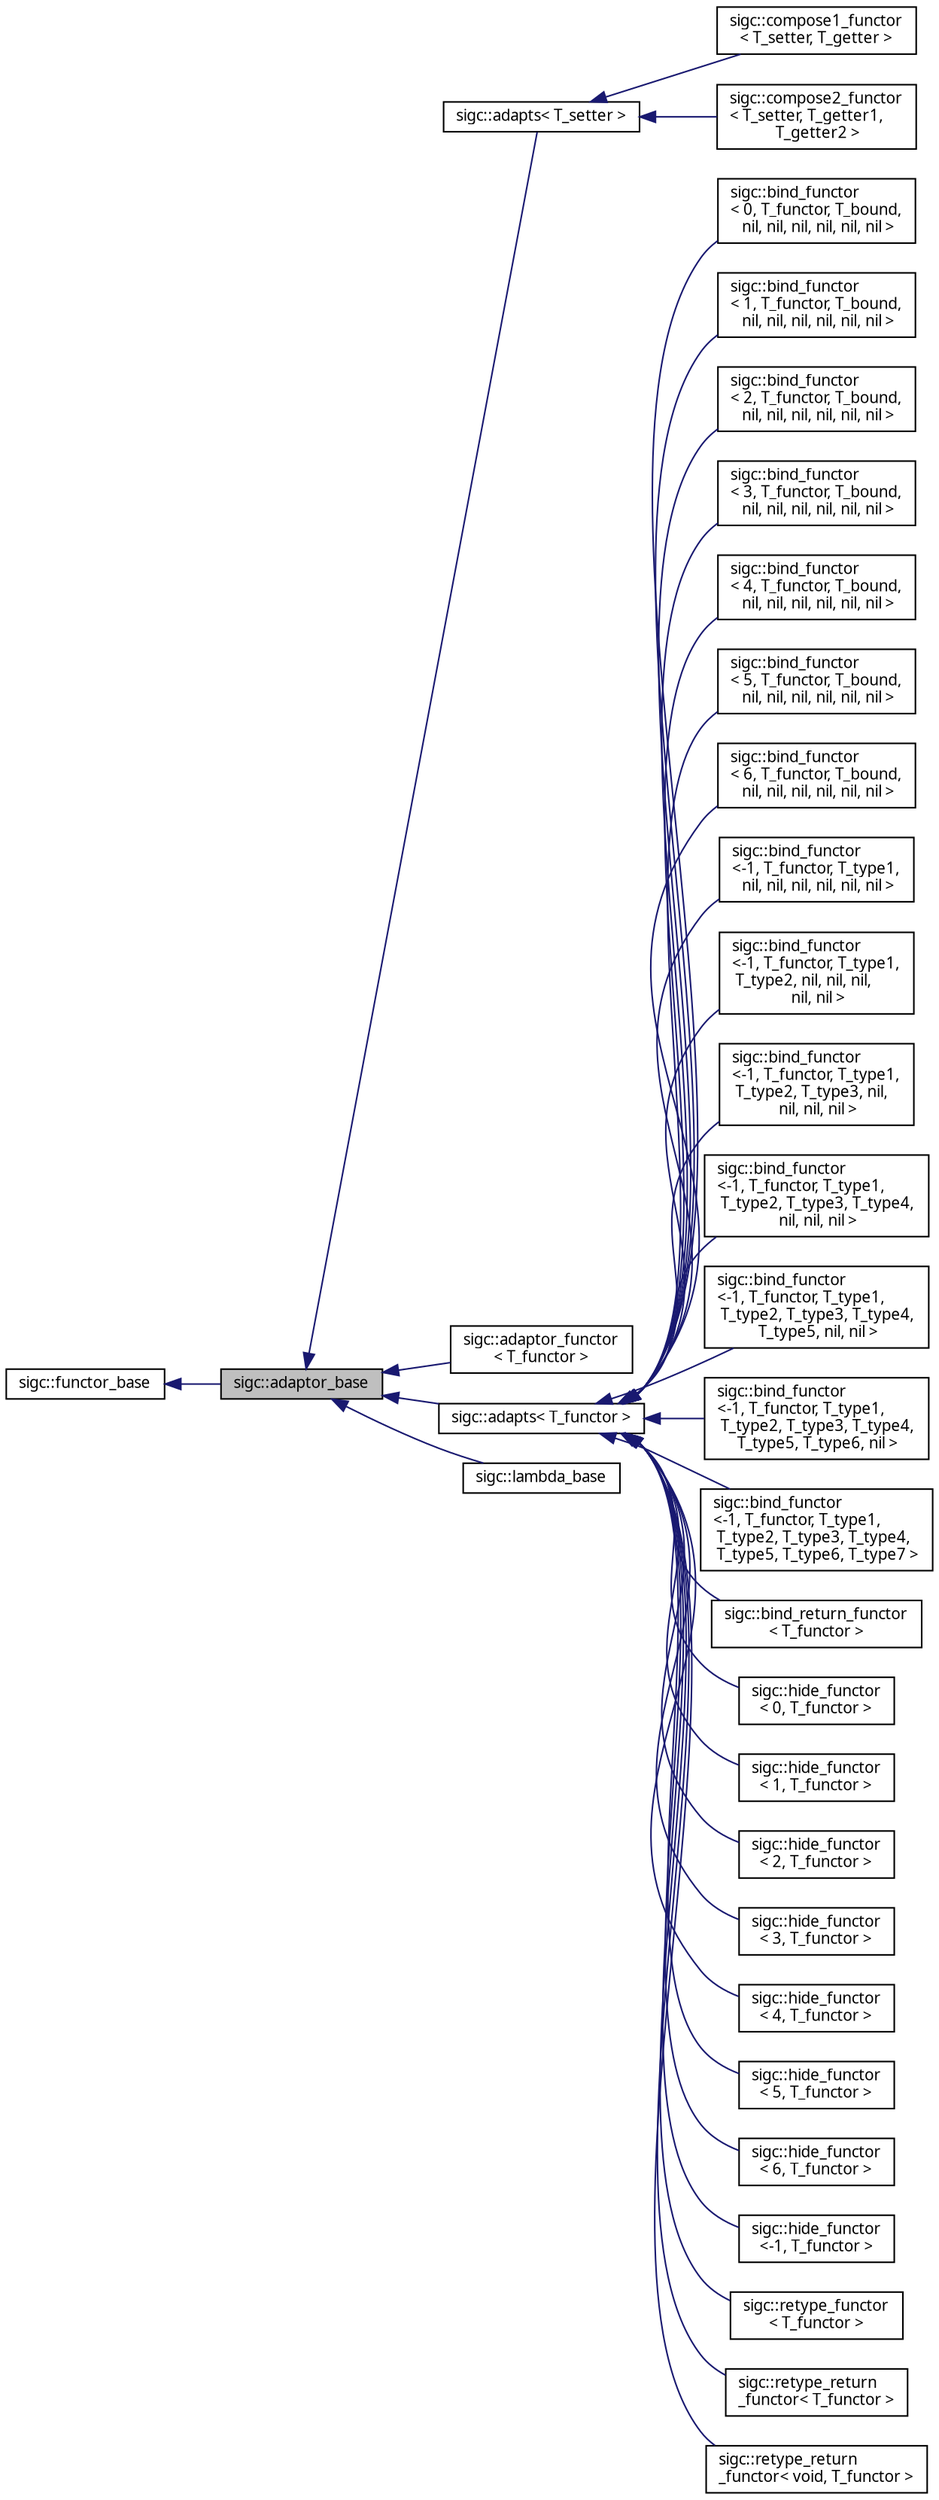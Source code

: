 digraph "sigc::adaptor_base"
{
  edge [fontname="Sans",fontsize="10",labelfontname="Sans",labelfontsize="10"];
  node [fontname="Sans",fontsize="10",shape=record];
  rankdir="LR";
  Node1 [label="sigc::adaptor_base",height=0.2,width=0.4,color="black", fillcolor="grey75", style="filled" fontcolor="black"];
  Node2 -> Node1 [dir="back",color="midnightblue",fontsize="10",style="solid",fontname="Sans"];
  Node2 [label="sigc::functor_base",height=0.2,width=0.4,color="black", fillcolor="white", style="filled",URL="$structsigc_1_1functor__base.html",tooltip="A hint to the compiler."];
  Node1 -> Node3 [dir="back",color="midnightblue",fontsize="10",style="solid",fontname="Sans"];
  Node3 [label="sigc::adapts\< T_setter \>",height=0.2,width=0.4,color="black", fillcolor="white", style="filled",URL="$structsigc_1_1adapts.html"];
  Node3 -> Node4 [dir="back",color="midnightblue",fontsize="10",style="solid",fontname="Sans"];
  Node4 [label="sigc::compose1_functor\l\< T_setter, T_getter \>",height=0.2,width=0.4,color="black", fillcolor="white", style="filled",URL="$structsigc_1_1compose1__functor.html",tooltip="Adaptor that combines two functors."];
  Node3 -> Node5 [dir="back",color="midnightblue",fontsize="10",style="solid",fontname="Sans"];
  Node5 [label="sigc::compose2_functor\l\< T_setter, T_getter1,\l T_getter2 \>",height=0.2,width=0.4,color="black", fillcolor="white", style="filled",URL="$structsigc_1_1compose2__functor.html",tooltip="Adaptor that combines three functors."];
  Node1 -> Node6 [dir="back",color="midnightblue",fontsize="10",style="solid",fontname="Sans"];
  Node6 [label="sigc::adaptor_functor\l\< T_functor \>",height=0.2,width=0.4,color="black", fillcolor="white", style="filled",URL="$structsigc_1_1adaptor__functor.html",tooltip="Converts an arbitrary functor into an adaptor type."];
  Node1 -> Node7 [dir="back",color="midnightblue",fontsize="10",style="solid",fontname="Sans"];
  Node7 [label="sigc::adapts\< T_functor \>",height=0.2,width=0.4,color="black", fillcolor="white", style="filled",URL="$structsigc_1_1adapts.html",tooltip="Base type for adaptors."];
  Node7 -> Node8 [dir="back",color="midnightblue",fontsize="10",style="solid",fontname="Sans"];
  Node8 [label="sigc::bind_functor\l\< 0, T_functor, T_bound,\l nil, nil, nil, nil, nil, nil \>",height=0.2,width=0.4,color="black", fillcolor="white", style="filled",URL="$structsigc_1_1bind__functor_3_010_00_01T__functor_00_01T__bound_00_01nil_00_01nil_00_01nil_00_01nil_00_01nil_00_01nil_01_4.html",tooltip="Adaptor that binds an argument to the wrapped functor."];
  Node7 -> Node9 [dir="back",color="midnightblue",fontsize="10",style="solid",fontname="Sans"];
  Node9 [label="sigc::bind_functor\l\< 1, T_functor, T_bound,\l nil, nil, nil, nil, nil, nil \>",height=0.2,width=0.4,color="black", fillcolor="white", style="filled",URL="$structsigc_1_1bind__functor_3_011_00_01T__functor_00_01T__bound_00_01nil_00_01nil_00_01nil_00_01nil_00_01nil_00_01nil_01_4.html",tooltip="Adaptor that binds an argument to the wrapped functor."];
  Node7 -> Node10 [dir="back",color="midnightblue",fontsize="10",style="solid",fontname="Sans"];
  Node10 [label="sigc::bind_functor\l\< 2, T_functor, T_bound,\l nil, nil, nil, nil, nil, nil \>",height=0.2,width=0.4,color="black", fillcolor="white", style="filled",URL="$structsigc_1_1bind__functor_3_012_00_01T__functor_00_01T__bound_00_01nil_00_01nil_00_01nil_00_01nil_00_01nil_00_01nil_01_4.html",tooltip="Adaptor that binds an argument to the wrapped functor."];
  Node7 -> Node11 [dir="back",color="midnightblue",fontsize="10",style="solid",fontname="Sans"];
  Node11 [label="sigc::bind_functor\l\< 3, T_functor, T_bound,\l nil, nil, nil, nil, nil, nil \>",height=0.2,width=0.4,color="black", fillcolor="white", style="filled",URL="$structsigc_1_1bind__functor_3_013_00_01T__functor_00_01T__bound_00_01nil_00_01nil_00_01nil_00_01nil_00_01nil_00_01nil_01_4.html",tooltip="Adaptor that binds an argument to the wrapped functor."];
  Node7 -> Node12 [dir="back",color="midnightblue",fontsize="10",style="solid",fontname="Sans"];
  Node12 [label="sigc::bind_functor\l\< 4, T_functor, T_bound,\l nil, nil, nil, nil, nil, nil \>",height=0.2,width=0.4,color="black", fillcolor="white", style="filled",URL="$structsigc_1_1bind__functor_3_014_00_01T__functor_00_01T__bound_00_01nil_00_01nil_00_01nil_00_01nil_00_01nil_00_01nil_01_4.html",tooltip="Adaptor that binds an argument to the wrapped functor."];
  Node7 -> Node13 [dir="back",color="midnightblue",fontsize="10",style="solid",fontname="Sans"];
  Node13 [label="sigc::bind_functor\l\< 5, T_functor, T_bound,\l nil, nil, nil, nil, nil, nil \>",height=0.2,width=0.4,color="black", fillcolor="white", style="filled",URL="$structsigc_1_1bind__functor_3_015_00_01T__functor_00_01T__bound_00_01nil_00_01nil_00_01nil_00_01nil_00_01nil_00_01nil_01_4.html",tooltip="Adaptor that binds an argument to the wrapped functor."];
  Node7 -> Node14 [dir="back",color="midnightblue",fontsize="10",style="solid",fontname="Sans"];
  Node14 [label="sigc::bind_functor\l\< 6, T_functor, T_bound,\l nil, nil, nil, nil, nil, nil \>",height=0.2,width=0.4,color="black", fillcolor="white", style="filled",URL="$structsigc_1_1bind__functor_3_016_00_01T__functor_00_01T__bound_00_01nil_00_01nil_00_01nil_00_01nil_00_01nil_00_01nil_01_4.html",tooltip="Adaptor that binds an argument to the wrapped functor."];
  Node7 -> Node15 [dir="back",color="midnightblue",fontsize="10",style="solid",fontname="Sans"];
  Node15 [label="sigc::bind_functor\l\<-1, T_functor, T_type1,\l nil, nil, nil, nil, nil, nil \>",height=0.2,width=0.4,color="black", fillcolor="white", style="filled",URL="$structsigc_1_1bind__functor_3-1_00_01T__functor_00_01T__type1_00_01nil_00_01nil_00_01nil_00_01nil_00_01nil_00_01nil_01_4.html",tooltip="Adaptor that binds 1 argument(s) to the wrapped functor."];
  Node7 -> Node16 [dir="back",color="midnightblue",fontsize="10",style="solid",fontname="Sans"];
  Node16 [label="sigc::bind_functor\l\<-1, T_functor, T_type1,\l T_type2, nil, nil, nil,\l nil, nil \>",height=0.2,width=0.4,color="black", fillcolor="white", style="filled",URL="$structsigc_1_1bind__functor_3-1_00_01T__functor_00_01T__type1_00_01T__type2_00_01nil_00_01nil_00_01nil_00_01nil_00_01nil_01_4.html",tooltip="Adaptor that binds 2 argument(s) to the wrapped functor."];
  Node7 -> Node17 [dir="back",color="midnightblue",fontsize="10",style="solid",fontname="Sans"];
  Node17 [label="sigc::bind_functor\l\<-1, T_functor, T_type1,\l T_type2, T_type3, nil,\l nil, nil, nil \>",height=0.2,width=0.4,color="black", fillcolor="white", style="filled",URL="$structsigc_1_1bind__functor_3-1_00_01T__functor_00_01T__type1_00_01T__type2_00_01T__type3_00_01n6d14effad731c8dfead9984e87967108.html",tooltip="Adaptor that binds 3 argument(s) to the wrapped functor."];
  Node7 -> Node18 [dir="back",color="midnightblue",fontsize="10",style="solid",fontname="Sans"];
  Node18 [label="sigc::bind_functor\l\<-1, T_functor, T_type1,\l T_type2, T_type3, T_type4,\l nil, nil, nil \>",height=0.2,width=0.4,color="black", fillcolor="white", style="filled",URL="$structsigc_1_1bind__functor_3-1_00_01T__functor_00_01T__type1_00_01T__type2_00_01T__type3_00_01T8abd615cc403946700f41917bb90042c.html",tooltip="Adaptor that binds 4 argument(s) to the wrapped functor."];
  Node7 -> Node19 [dir="back",color="midnightblue",fontsize="10",style="solid",fontname="Sans"];
  Node19 [label="sigc::bind_functor\l\<-1, T_functor, T_type1,\l T_type2, T_type3, T_type4,\l T_type5, nil, nil \>",height=0.2,width=0.4,color="black", fillcolor="white", style="filled",URL="$structsigc_1_1bind__functor_3-1_00_01T__functor_00_01T__type1_00_01T__type2_00_01T__type3_00_01Tf230465d8da8d21a2da815d7eb05b413.html",tooltip="Adaptor that binds 5 argument(s) to the wrapped functor."];
  Node7 -> Node20 [dir="back",color="midnightblue",fontsize="10",style="solid",fontname="Sans"];
  Node20 [label="sigc::bind_functor\l\<-1, T_functor, T_type1,\l T_type2, T_type3, T_type4,\l T_type5, T_type6, nil \>",height=0.2,width=0.4,color="black", fillcolor="white", style="filled",URL="$structsigc_1_1bind__functor_3-1_00_01T__functor_00_01T__type1_00_01T__type2_00_01T__type3_00_01T5d526f12c92849dac4a70f282eec9dc2.html",tooltip="Adaptor that binds 6 argument(s) to the wrapped functor."];
  Node7 -> Node21 [dir="back",color="midnightblue",fontsize="10",style="solid",fontname="Sans"];
  Node21 [label="sigc::bind_functor\l\<-1, T_functor, T_type1,\l T_type2, T_type3, T_type4,\l T_type5, T_type6, T_type7 \>",height=0.2,width=0.4,color="black", fillcolor="white", style="filled",URL="$structsigc_1_1bind__functor_3-1_00_01T__functor_00_01T__type1_00_01T__type2_00_01T__type3_00_01T1564029be5092b4f54029884f8072971.html",tooltip="Adaptor that binds 7 argument(s) to the wrapped functor."];
  Node7 -> Node22 [dir="back",color="midnightblue",fontsize="10",style="solid",fontname="Sans"];
  Node22 [label="sigc::bind_return_functor\l\< T_functor \>",height=0.2,width=0.4,color="black", fillcolor="white", style="filled",URL="$structsigc_1_1bind__return__functor.html",tooltip="Adaptor that fixes the return value of the wrapped functor."];
  Node7 -> Node23 [dir="back",color="midnightblue",fontsize="10",style="solid",fontname="Sans"];
  Node23 [label="sigc::hide_functor\l\< 0, T_functor \>",height=0.2,width=0.4,color="black", fillcolor="white", style="filled",URL="$structsigc_1_1hide__functor_3_010_00_01T__functor_01_4.html",tooltip="Adaptor that adds a dummy parameter to the wrapped functor."];
  Node7 -> Node24 [dir="back",color="midnightblue",fontsize="10",style="solid",fontname="Sans"];
  Node24 [label="sigc::hide_functor\l\< 1, T_functor \>",height=0.2,width=0.4,color="black", fillcolor="white", style="filled",URL="$structsigc_1_1hide__functor_3_011_00_01T__functor_01_4.html",tooltip="Adaptor that adds a dummy parameter to the wrapped functor."];
  Node7 -> Node25 [dir="back",color="midnightblue",fontsize="10",style="solid",fontname="Sans"];
  Node25 [label="sigc::hide_functor\l\< 2, T_functor \>",height=0.2,width=0.4,color="black", fillcolor="white", style="filled",URL="$structsigc_1_1hide__functor_3_012_00_01T__functor_01_4.html",tooltip="Adaptor that adds a dummy parameter to the wrapped functor."];
  Node7 -> Node26 [dir="back",color="midnightblue",fontsize="10",style="solid",fontname="Sans"];
  Node26 [label="sigc::hide_functor\l\< 3, T_functor \>",height=0.2,width=0.4,color="black", fillcolor="white", style="filled",URL="$structsigc_1_1hide__functor_3_013_00_01T__functor_01_4.html",tooltip="Adaptor that adds a dummy parameter to the wrapped functor."];
  Node7 -> Node27 [dir="back",color="midnightblue",fontsize="10",style="solid",fontname="Sans"];
  Node27 [label="sigc::hide_functor\l\< 4, T_functor \>",height=0.2,width=0.4,color="black", fillcolor="white", style="filled",URL="$structsigc_1_1hide__functor_3_014_00_01T__functor_01_4.html",tooltip="Adaptor that adds a dummy parameter to the wrapped functor."];
  Node7 -> Node28 [dir="back",color="midnightblue",fontsize="10",style="solid",fontname="Sans"];
  Node28 [label="sigc::hide_functor\l\< 5, T_functor \>",height=0.2,width=0.4,color="black", fillcolor="white", style="filled",URL="$structsigc_1_1hide__functor_3_015_00_01T__functor_01_4.html",tooltip="Adaptor that adds a dummy parameter to the wrapped functor."];
  Node7 -> Node29 [dir="back",color="midnightblue",fontsize="10",style="solid",fontname="Sans"];
  Node29 [label="sigc::hide_functor\l\< 6, T_functor \>",height=0.2,width=0.4,color="black", fillcolor="white", style="filled",URL="$structsigc_1_1hide__functor_3_016_00_01T__functor_01_4.html",tooltip="Adaptor that adds a dummy parameter to the wrapped functor."];
  Node7 -> Node30 [dir="back",color="midnightblue",fontsize="10",style="solid",fontname="Sans"];
  Node30 [label="sigc::hide_functor\l\<-1, T_functor \>",height=0.2,width=0.4,color="black", fillcolor="white", style="filled",URL="$structsigc_1_1hide__functor_3-1_00_01T__functor_01_4.html",tooltip="Adaptor that adds a dummy parameter to the wrapped functor."];
  Node7 -> Node31 [dir="back",color="midnightblue",fontsize="10",style="solid",fontname="Sans"];
  Node31 [label="sigc::retype_functor\l\< T_functor \>",height=0.2,width=0.4,color="black", fillcolor="white", style="filled",URL="$structsigc_1_1retype__functor.html",tooltip="Adaptor that performs C-style casts on the parameters passed on to the functor."];
  Node7 -> Node32 [dir="back",color="midnightblue",fontsize="10",style="solid",fontname="Sans"];
  Node32 [label="sigc::retype_return\l_functor\< T_functor \>",height=0.2,width=0.4,color="black", fillcolor="white", style="filled",URL="$structsigc_1_1retype__return__functor.html",tooltip="Adaptor that performs a C-style cast on the return value of a functor."];
  Node7 -> Node33 [dir="back",color="midnightblue",fontsize="10",style="solid",fontname="Sans"];
  Node33 [label="sigc::retype_return\l_functor\< void, T_functor \>",height=0.2,width=0.4,color="black", fillcolor="white", style="filled",URL="$structsigc_1_1retype__return__functor_3_01void_00_01T__functor_01_4.html",tooltip="Adaptor that performs a C-style cast on the return value of a functor."];
  Node1 -> Node34 [dir="back",color="midnightblue",fontsize="10",style="solid",fontname="Sans"];
  Node34 [label="sigc::lambda_base",height=0.2,width=0.4,color="black", fillcolor="white", style="filled",URL="$structsigc_1_1lambda__base.html",tooltip="A hint to the compiler."];
}
